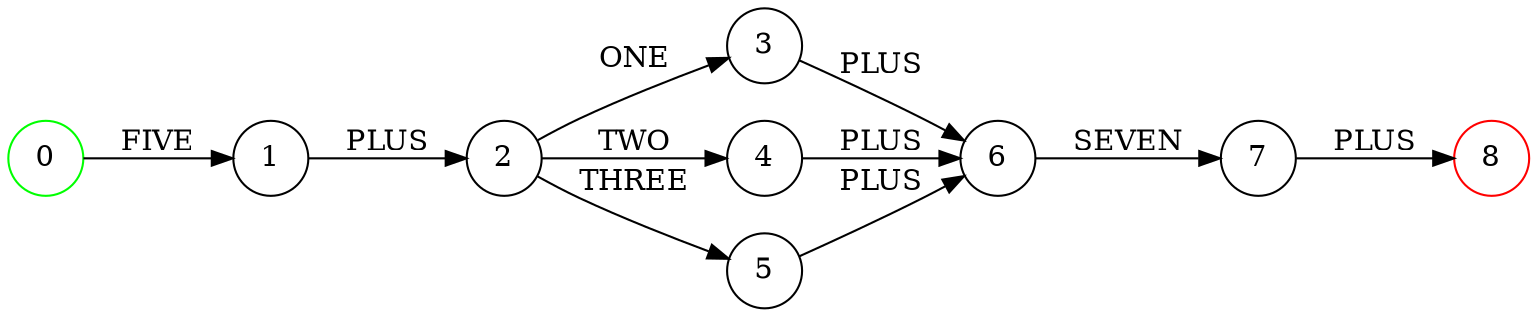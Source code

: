 digraph GSS {
    rankdir=LR
    0,1,2,3,4,5,6,7,8 [shape = circle]
    0 [label="0"][color="green"]
    1 [label="1"]
    2 [label="2"]
    3 [label="3"]
    4 [label="4"]
    5 [label="5"]
    6 [label="6"]
    7 [label="7"]
    8 [label="8"][color="red"]
    
    
    0 -> 1 [label="FIVE"]
    1 -> 2 [label="PLUS"]
    2 -> 3 [label="ONE"]
    3 -> 6 [label="PLUS"]
    2 -> 4 [label="TWO"]
    4 -> 6 [label="PLUS"]
    2 -> 5 [label="THREE"]
    5 -> 6 [label="PLUS"]
    6 -> 7 [label="SEVEN"]
    7 -> 8 [label="PLUS"]
   
}